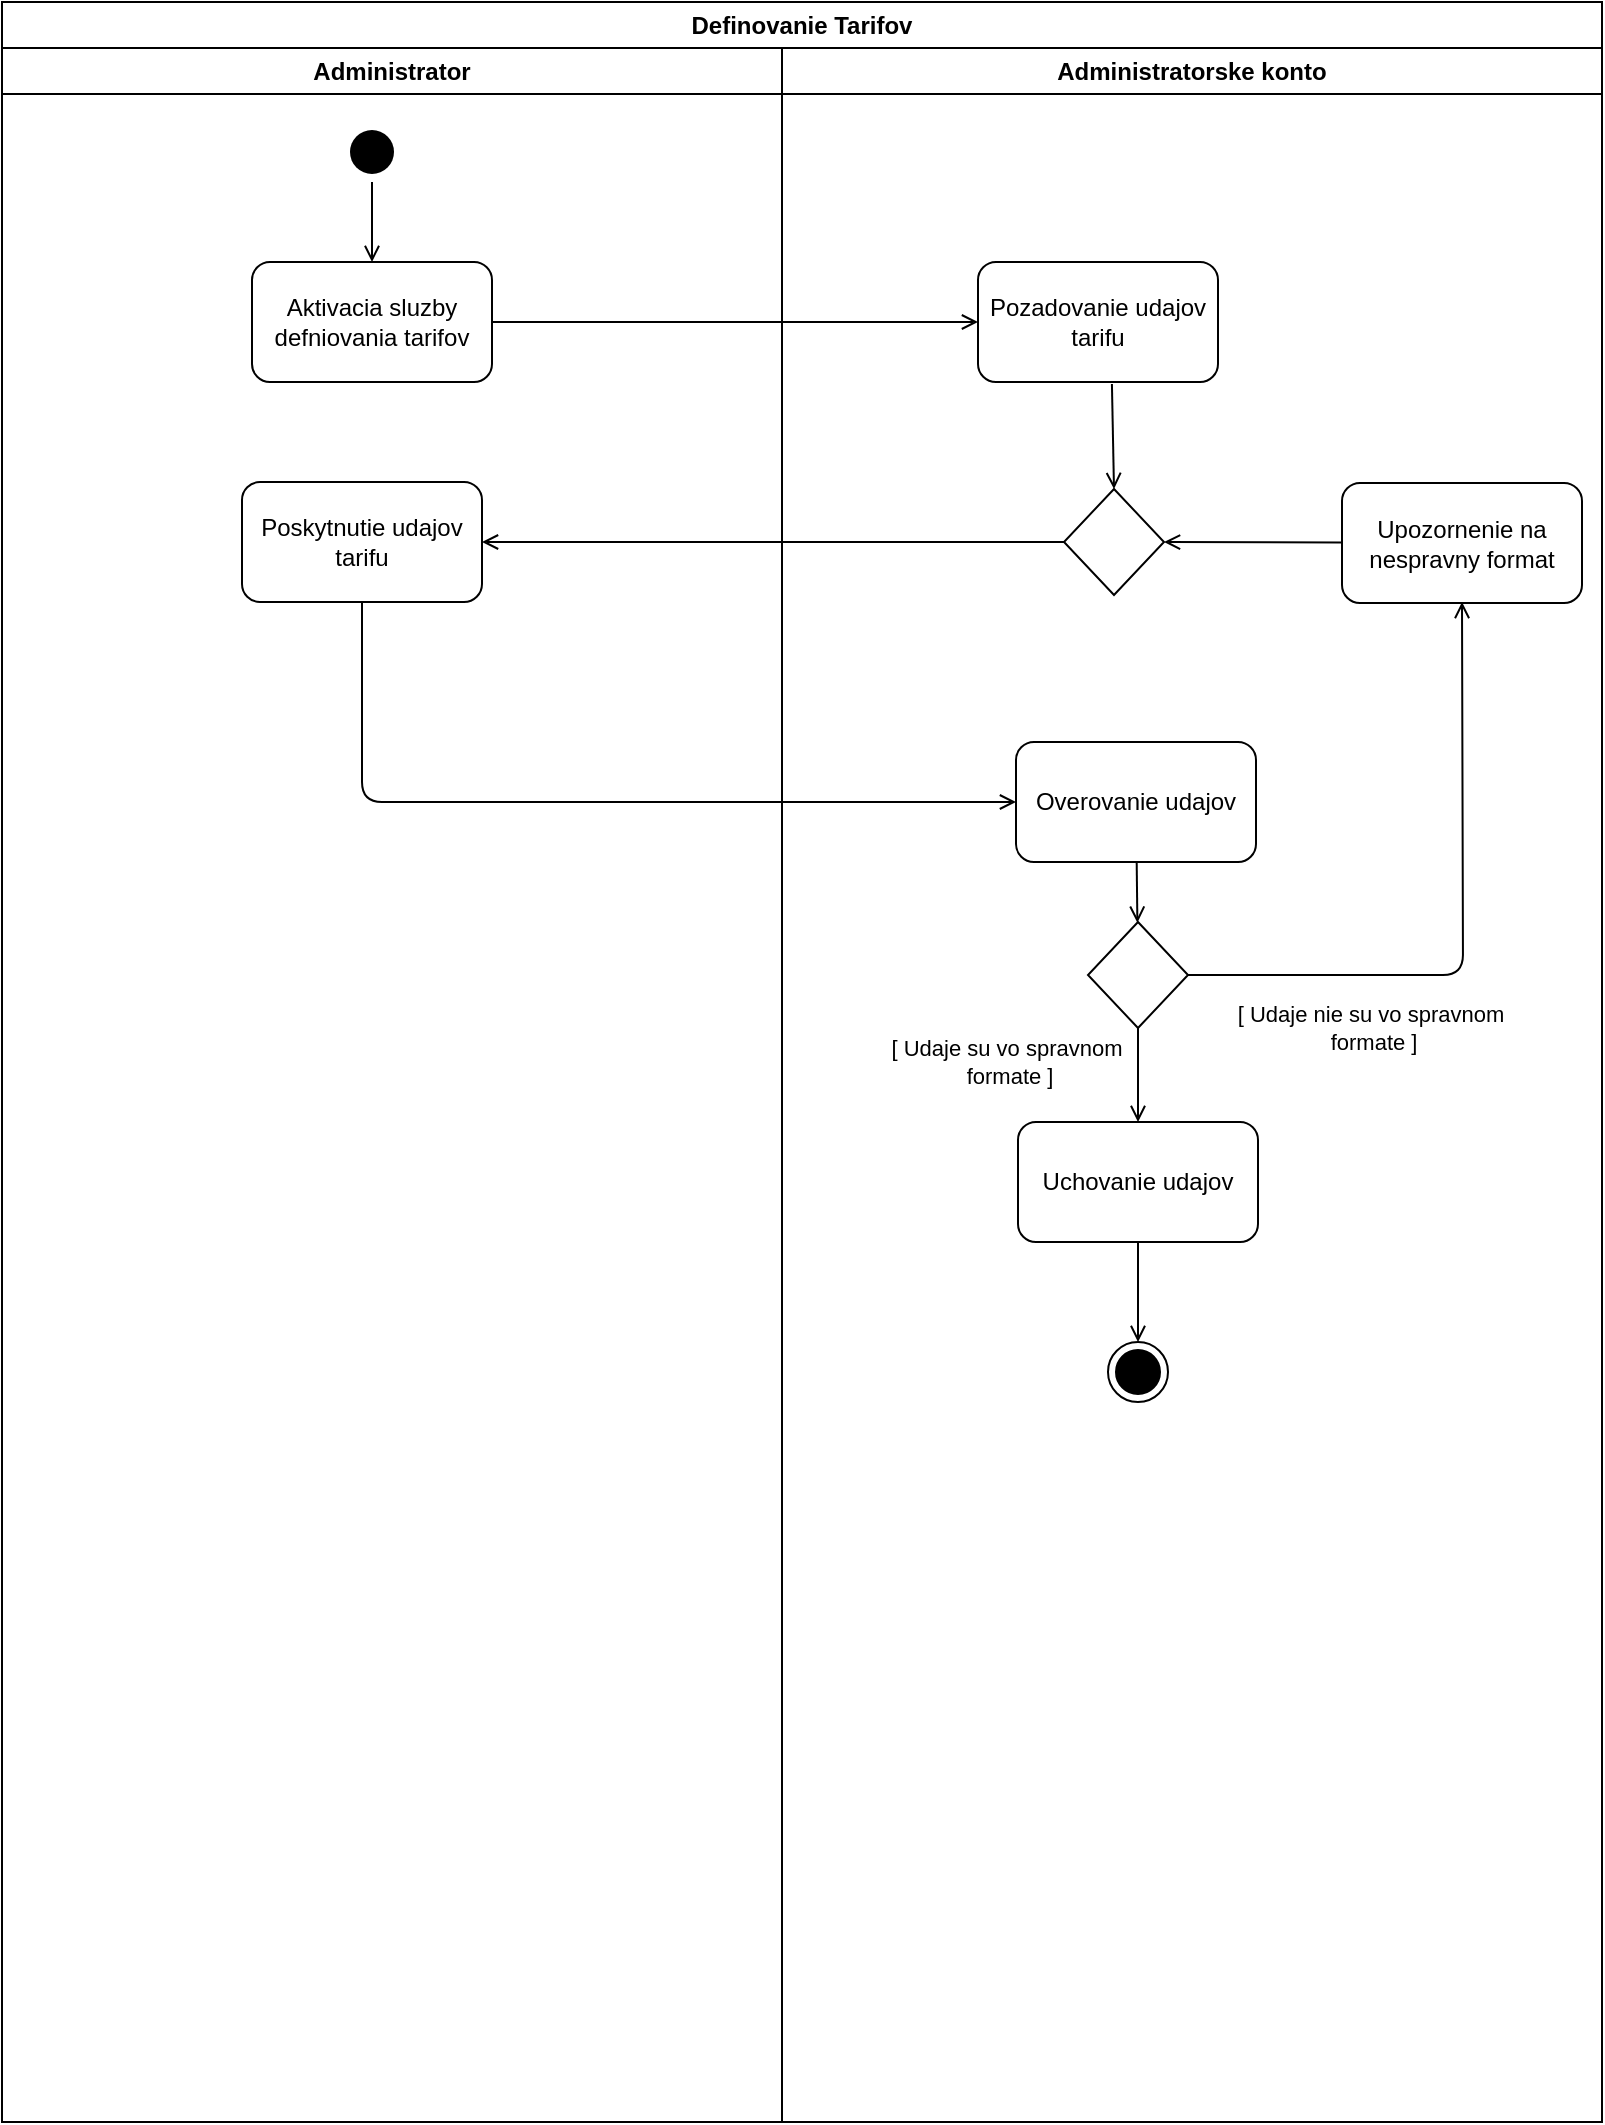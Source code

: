 <mxfile version="22.1.2" type="device">
  <diagram name="Page-1" id="TL3CFMvod7ZOjV_iZ8Q9">
    <mxGraphModel dx="1434" dy="843" grid="1" gridSize="10" guides="1" tooltips="1" connect="1" arrows="1" fold="1" page="1" pageScale="1" pageWidth="850" pageHeight="1100" math="0" shadow="0">
      <root>
        <mxCell id="0" />
        <mxCell id="1" parent="0" />
        <mxCell id="ZGf9SS18nJ4B9F9XSmS5-1" value="Definovanie Tarifov" style="swimlane;whiteSpace=wrap;html=1;" vertex="1" parent="1">
          <mxGeometry x="20" y="20" width="800" height="1060" as="geometry" />
        </mxCell>
        <mxCell id="ZGf9SS18nJ4B9F9XSmS5-2" value="Administrator" style="swimlane;whiteSpace=wrap;html=1;" vertex="1" parent="ZGf9SS18nJ4B9F9XSmS5-1">
          <mxGeometry y="23" width="390" height="1037" as="geometry" />
        </mxCell>
        <mxCell id="ZGf9SS18nJ4B9F9XSmS5-7" value="" style="rounded=0;orthogonalLoop=1;jettySize=auto;html=1;endArrow=open;endFill=0;" edge="1" parent="ZGf9SS18nJ4B9F9XSmS5-2" source="ZGf9SS18nJ4B9F9XSmS5-4" target="ZGf9SS18nJ4B9F9XSmS5-5">
          <mxGeometry relative="1" as="geometry" />
        </mxCell>
        <mxCell id="ZGf9SS18nJ4B9F9XSmS5-4" value="" style="ellipse;html=1;shape=endState;fillColor=#000000;strokeColor=none;" vertex="1" parent="ZGf9SS18nJ4B9F9XSmS5-2">
          <mxGeometry x="170" y="37" width="30" height="30" as="geometry" />
        </mxCell>
        <mxCell id="ZGf9SS18nJ4B9F9XSmS5-5" value="Aktivacia sluzby defniovania tarifov" style="rounded=1;whiteSpace=wrap;html=1;" vertex="1" parent="ZGf9SS18nJ4B9F9XSmS5-2">
          <mxGeometry x="125" y="107" width="120" height="60" as="geometry" />
        </mxCell>
        <mxCell id="ZGf9SS18nJ4B9F9XSmS5-10" value="Poskytnutie udajov tarifu" style="rounded=1;whiteSpace=wrap;html=1;" vertex="1" parent="ZGf9SS18nJ4B9F9XSmS5-2">
          <mxGeometry x="120" y="217" width="120" height="60" as="geometry" />
        </mxCell>
        <mxCell id="ZGf9SS18nJ4B9F9XSmS5-3" value="Administratorske konto" style="swimlane;whiteSpace=wrap;html=1;" vertex="1" parent="ZGf9SS18nJ4B9F9XSmS5-1">
          <mxGeometry x="390" y="23" width="410" height="1037" as="geometry" />
        </mxCell>
        <mxCell id="ZGf9SS18nJ4B9F9XSmS5-13" style="rounded=0;orthogonalLoop=1;jettySize=auto;html=1;entryX=0.5;entryY=0;entryDx=0;entryDy=0;exitX=0.558;exitY=1.017;exitDx=0;exitDy=0;exitPerimeter=0;endArrow=open;endFill=0;" edge="1" parent="ZGf9SS18nJ4B9F9XSmS5-3" source="ZGf9SS18nJ4B9F9XSmS5-8" target="ZGf9SS18nJ4B9F9XSmS5-12">
          <mxGeometry relative="1" as="geometry" />
        </mxCell>
        <mxCell id="ZGf9SS18nJ4B9F9XSmS5-8" value="Pozadovanie udajov tarifu" style="rounded=1;whiteSpace=wrap;html=1;" vertex="1" parent="ZGf9SS18nJ4B9F9XSmS5-3">
          <mxGeometry x="98" y="107" width="120" height="60" as="geometry" />
        </mxCell>
        <mxCell id="ZGf9SS18nJ4B9F9XSmS5-12" value="" style="rhombus;whiteSpace=wrap;html=1;" vertex="1" parent="ZGf9SS18nJ4B9F9XSmS5-3">
          <mxGeometry x="141" y="220.5" width="50" height="53" as="geometry" />
        </mxCell>
        <mxCell id="ZGf9SS18nJ4B9F9XSmS5-19" style="rounded=0;orthogonalLoop=1;jettySize=auto;html=1;endArrow=open;endFill=0;" edge="1" parent="ZGf9SS18nJ4B9F9XSmS5-3" source="ZGf9SS18nJ4B9F9XSmS5-14" target="ZGf9SS18nJ4B9F9XSmS5-18">
          <mxGeometry relative="1" as="geometry" />
        </mxCell>
        <mxCell id="ZGf9SS18nJ4B9F9XSmS5-14" value="Overovanie udajov" style="rounded=1;whiteSpace=wrap;html=1;" vertex="1" parent="ZGf9SS18nJ4B9F9XSmS5-3">
          <mxGeometry x="117" y="347" width="120" height="60" as="geometry" />
        </mxCell>
        <mxCell id="ZGf9SS18nJ4B9F9XSmS5-23" style="rounded=0;orthogonalLoop=1;jettySize=auto;html=1;endArrow=open;endFill=0;" edge="1" parent="ZGf9SS18nJ4B9F9XSmS5-3" source="ZGf9SS18nJ4B9F9XSmS5-18" target="ZGf9SS18nJ4B9F9XSmS5-22">
          <mxGeometry relative="1" as="geometry" />
        </mxCell>
        <mxCell id="ZGf9SS18nJ4B9F9XSmS5-26" style="edgeStyle=orthogonalEdgeStyle;rounded=1;orthogonalLoop=1;jettySize=auto;html=1;endArrow=open;endFill=0;" edge="1" parent="ZGf9SS18nJ4B9F9XSmS5-3" source="ZGf9SS18nJ4B9F9XSmS5-18">
          <mxGeometry relative="1" as="geometry">
            <mxPoint x="340" y="277" as="targetPoint" />
          </mxGeometry>
        </mxCell>
        <mxCell id="ZGf9SS18nJ4B9F9XSmS5-18" value="" style="rhombus;whiteSpace=wrap;html=1;" vertex="1" parent="ZGf9SS18nJ4B9F9XSmS5-3">
          <mxGeometry x="153" y="437" width="50" height="53" as="geometry" />
        </mxCell>
        <mxCell id="ZGf9SS18nJ4B9F9XSmS5-21" value="[ Udaje nie su vo spravnom&lt;br&gt;&amp;nbsp;formate ]" style="edgeLabel;html=1;align=center;verticalAlign=middle;resizable=0;points=[];" vertex="1" connectable="0" parent="ZGf9SS18nJ4B9F9XSmS5-3">
          <mxGeometry x="294" y="490" as="geometry" />
        </mxCell>
        <mxCell id="ZGf9SS18nJ4B9F9XSmS5-29" style="rounded=0;orthogonalLoop=1;jettySize=auto;html=1;endArrow=open;endFill=0;" edge="1" parent="ZGf9SS18nJ4B9F9XSmS5-3" source="ZGf9SS18nJ4B9F9XSmS5-22" target="ZGf9SS18nJ4B9F9XSmS5-28">
          <mxGeometry relative="1" as="geometry" />
        </mxCell>
        <mxCell id="ZGf9SS18nJ4B9F9XSmS5-22" value="Uchovanie udajov" style="rounded=1;whiteSpace=wrap;html=1;" vertex="1" parent="ZGf9SS18nJ4B9F9XSmS5-3">
          <mxGeometry x="118" y="537" width="120" height="60" as="geometry" />
        </mxCell>
        <mxCell id="ZGf9SS18nJ4B9F9XSmS5-24" value="[ Udaje su vo spravnom&lt;br&gt;&amp;nbsp;formate ]" style="edgeLabel;html=1;align=center;verticalAlign=middle;resizable=0;points=[];" vertex="1" connectable="0" parent="ZGf9SS18nJ4B9F9XSmS5-3">
          <mxGeometry x="112" y="507" as="geometry" />
        </mxCell>
        <mxCell id="ZGf9SS18nJ4B9F9XSmS5-27" style="rounded=0;orthogonalLoop=1;jettySize=auto;html=1;entryX=1;entryY=0.5;entryDx=0;entryDy=0;endArrow=open;endFill=0;" edge="1" parent="ZGf9SS18nJ4B9F9XSmS5-3" source="ZGf9SS18nJ4B9F9XSmS5-25" target="ZGf9SS18nJ4B9F9XSmS5-12">
          <mxGeometry relative="1" as="geometry" />
        </mxCell>
        <mxCell id="ZGf9SS18nJ4B9F9XSmS5-25" value="Upozornenie na nespravny format" style="rounded=1;whiteSpace=wrap;html=1;" vertex="1" parent="ZGf9SS18nJ4B9F9XSmS5-3">
          <mxGeometry x="280" y="217.5" width="120" height="60" as="geometry" />
        </mxCell>
        <mxCell id="ZGf9SS18nJ4B9F9XSmS5-28" value="" style="ellipse;html=1;shape=endState;fillColor=#000000;strokeColor=default;" vertex="1" parent="ZGf9SS18nJ4B9F9XSmS5-3">
          <mxGeometry x="163" y="647" width="30" height="30" as="geometry" />
        </mxCell>
        <mxCell id="ZGf9SS18nJ4B9F9XSmS5-9" style="rounded=0;orthogonalLoop=1;jettySize=auto;html=1;endArrow=open;endFill=0;" edge="1" parent="ZGf9SS18nJ4B9F9XSmS5-1" source="ZGf9SS18nJ4B9F9XSmS5-5" target="ZGf9SS18nJ4B9F9XSmS5-8">
          <mxGeometry relative="1" as="geometry" />
        </mxCell>
        <mxCell id="ZGf9SS18nJ4B9F9XSmS5-11" style="rounded=1;orthogonalLoop=1;jettySize=auto;html=1;entryX=1;entryY=0.5;entryDx=0;entryDy=0;endArrow=open;endFill=0;exitX=0;exitY=0.5;exitDx=0;exitDy=0;" edge="1" parent="ZGf9SS18nJ4B9F9XSmS5-1" source="ZGf9SS18nJ4B9F9XSmS5-12" target="ZGf9SS18nJ4B9F9XSmS5-10">
          <mxGeometry relative="1" as="geometry" />
        </mxCell>
        <mxCell id="ZGf9SS18nJ4B9F9XSmS5-15" style="edgeStyle=orthogonalEdgeStyle;rounded=1;orthogonalLoop=1;jettySize=auto;html=1;entryX=0;entryY=0.5;entryDx=0;entryDy=0;strokeColor=default;endArrow=open;endFill=0;" edge="1" parent="ZGf9SS18nJ4B9F9XSmS5-1" source="ZGf9SS18nJ4B9F9XSmS5-10" target="ZGf9SS18nJ4B9F9XSmS5-14">
          <mxGeometry relative="1" as="geometry">
            <Array as="points">
              <mxPoint x="180" y="400" />
            </Array>
          </mxGeometry>
        </mxCell>
      </root>
    </mxGraphModel>
  </diagram>
</mxfile>
